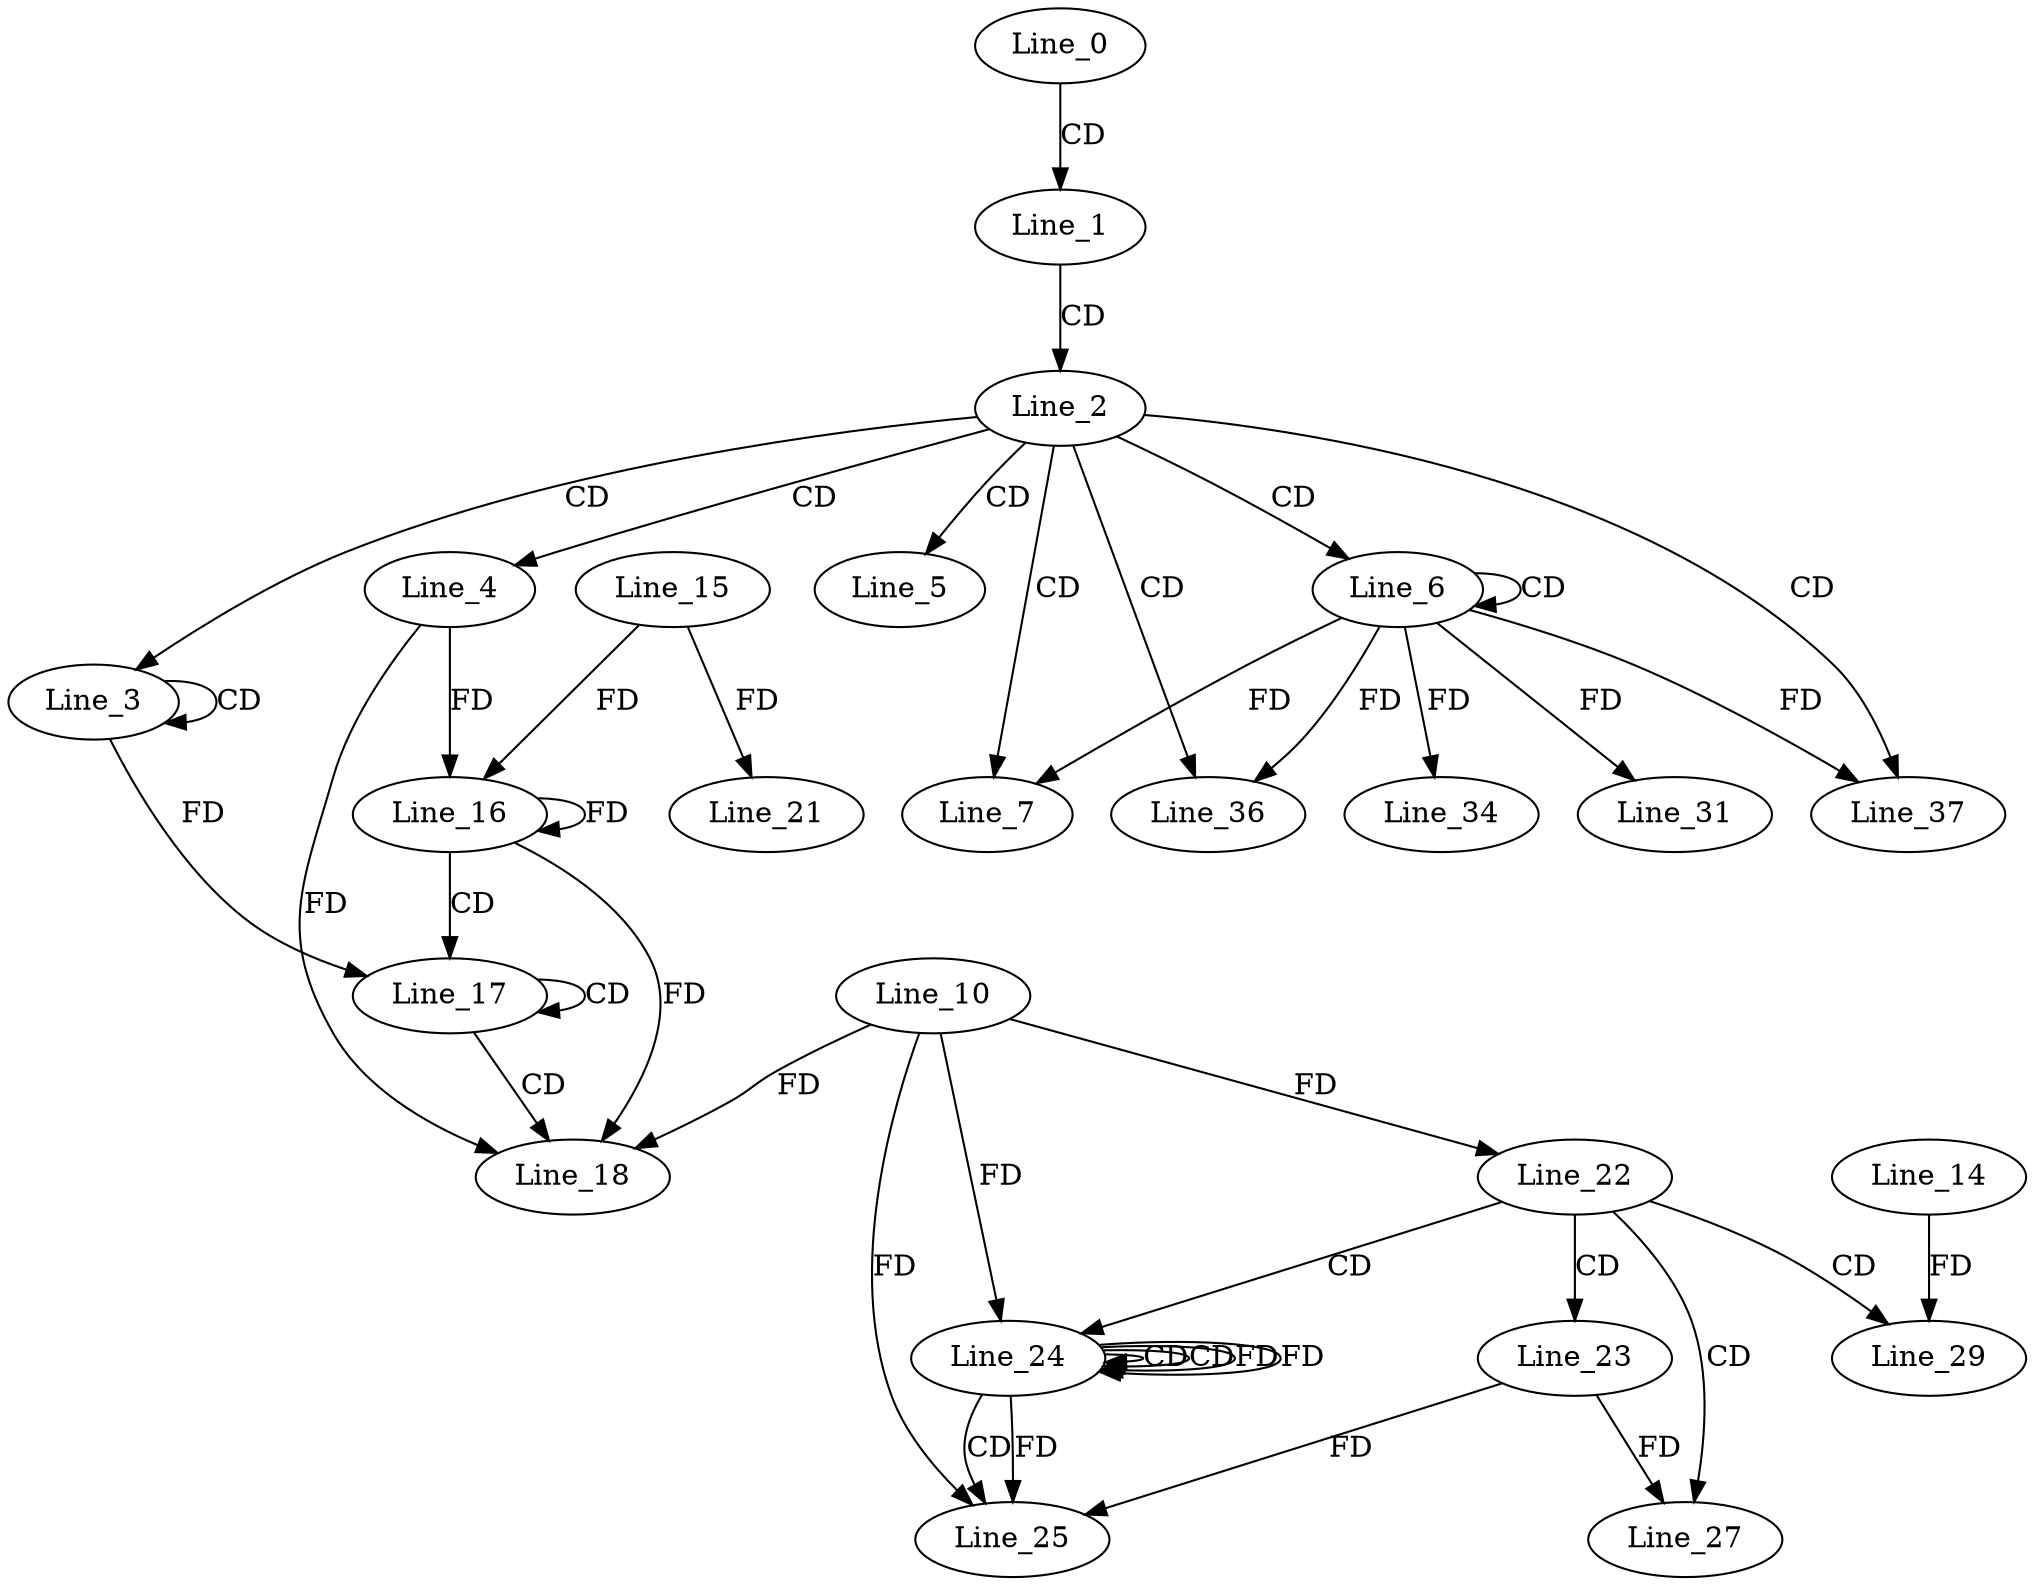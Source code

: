 digraph G {
  Line_0;
  Line_1;
  Line_2;
  Line_3;
  Line_3;
  Line_4;
  Line_5;
  Line_6;
  Line_6;
  Line_7;
  Line_16;
  Line_16;
  Line_15;
  Line_16;
  Line_17;
  Line_17;
  Line_17;
  Line_18;
  Line_10;
  Line_21;
  Line_22;
  Line_22;
  Line_23;
  Line_24;
  Line_24;
  Line_24;
  Line_24;
  Line_25;
  Line_25;
  Line_27;
  Line_29;
  Line_14;
  Line_31;
  Line_34;
  Line_36;
  Line_37;
  Line_0 -> Line_1 [ label="CD" ];
  Line_1 -> Line_2 [ label="CD" ];
  Line_2 -> Line_3 [ label="CD" ];
  Line_3 -> Line_3 [ label="CD" ];
  Line_2 -> Line_4 [ label="CD" ];
  Line_2 -> Line_5 [ label="CD" ];
  Line_2 -> Line_6 [ label="CD" ];
  Line_6 -> Line_6 [ label="CD" ];
  Line_2 -> Line_7 [ label="CD" ];
  Line_6 -> Line_7 [ label="FD" ];
  Line_16 -> Line_16 [ label="FD" ];
  Line_4 -> Line_16 [ label="FD" ];
  Line_15 -> Line_16 [ label="FD" ];
  Line_16 -> Line_17 [ label="CD" ];
  Line_17 -> Line_17 [ label="CD" ];
  Line_3 -> Line_17 [ label="FD" ];
  Line_17 -> Line_18 [ label="CD" ];
  Line_10 -> Line_18 [ label="FD" ];
  Line_16 -> Line_18 [ label="FD" ];
  Line_4 -> Line_18 [ label="FD" ];
  Line_15 -> Line_21 [ label="FD" ];
  Line_10 -> Line_22 [ label="FD" ];
  Line_22 -> Line_23 [ label="CD" ];
  Line_22 -> Line_24 [ label="CD" ];
  Line_24 -> Line_24 [ label="CD" ];
  Line_24 -> Line_24 [ label="CD" ];
  Line_10 -> Line_24 [ label="FD" ];
  Line_24 -> Line_24 [ label="FD" ];
  Line_24 -> Line_25 [ label="CD" ];
  Line_23 -> Line_25 [ label="FD" ];
  Line_10 -> Line_25 [ label="FD" ];
  Line_24 -> Line_25 [ label="FD" ];
  Line_22 -> Line_27 [ label="CD" ];
  Line_23 -> Line_27 [ label="FD" ];
  Line_22 -> Line_29 [ label="CD" ];
  Line_14 -> Line_29 [ label="FD" ];
  Line_6 -> Line_31 [ label="FD" ];
  Line_6 -> Line_34 [ label="FD" ];
  Line_2 -> Line_36 [ label="CD" ];
  Line_6 -> Line_36 [ label="FD" ];
  Line_2 -> Line_37 [ label="CD" ];
  Line_6 -> Line_37 [ label="FD" ];
  Line_24 -> Line_24 [ label="FD" ];
}
